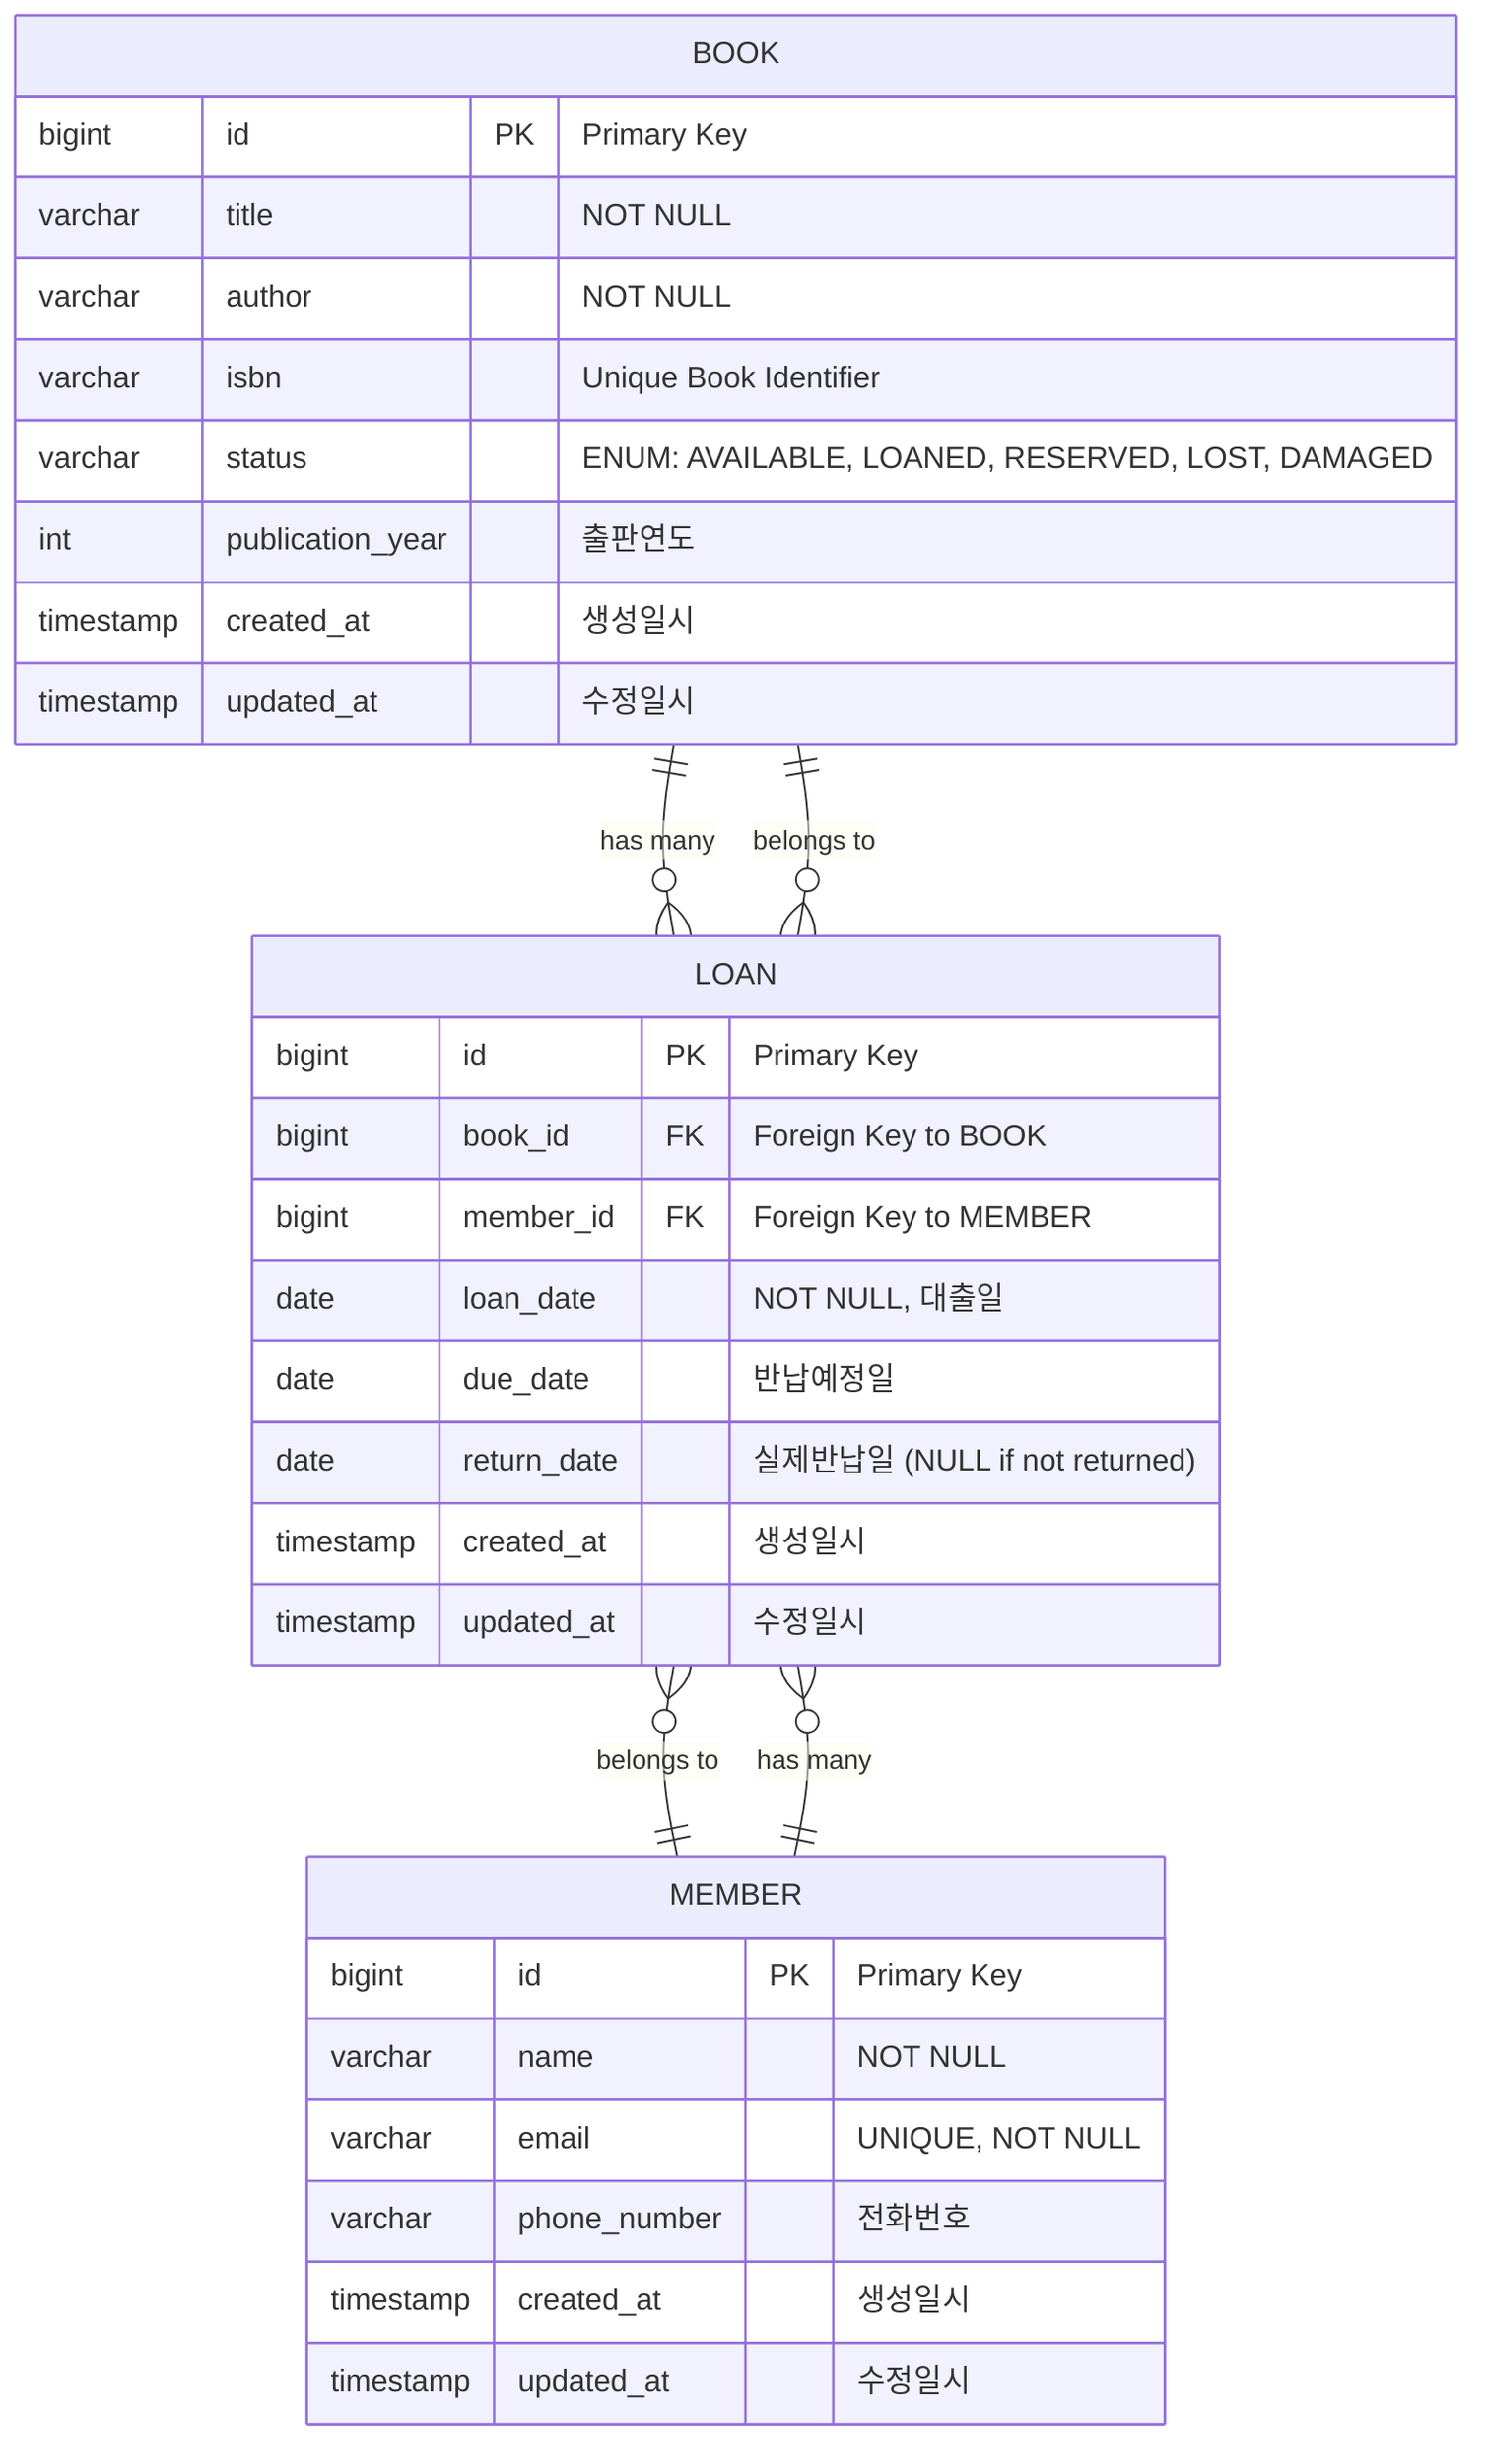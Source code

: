erDiagram
    BOOK {
        bigint id PK "Primary Key"
        varchar title "NOT NULL"
        varchar author "NOT NULL"
        varchar isbn "Unique Book Identifier"
        varchar status "ENUM: AVAILABLE, LOANED, RESERVED, LOST, DAMAGED"
        int publication_year "출판연도"
        timestamp created_at "생성일시"
        timestamp updated_at "수정일시"
    }
    
    MEMBER {
        bigint id PK "Primary Key"
        varchar name "NOT NULL"
        varchar email "UNIQUE, NOT NULL"
        varchar phone_number "전화번호"
        timestamp created_at "생성일시"
        timestamp updated_at "수정일시"
    }
    
    LOAN {
        bigint id PK "Primary Key"
        bigint book_id FK "Foreign Key to BOOK"
        bigint member_id FK "Foreign Key to MEMBER"
        date loan_date "NOT NULL, 대출일"
        date due_date "반납예정일"
        date return_date "실제반납일 (NULL if not returned)"
        timestamp created_at "생성일시"
        timestamp updated_at "수정일시"
    }

    %% Relationships
    BOOK ||--o{ LOAN : "has many"
    MEMBER ||--o{ LOAN : "has many"
    LOAN }o--|| BOOK : "belongs to"
    LOAN }o--|| MEMBER : "belongs to"